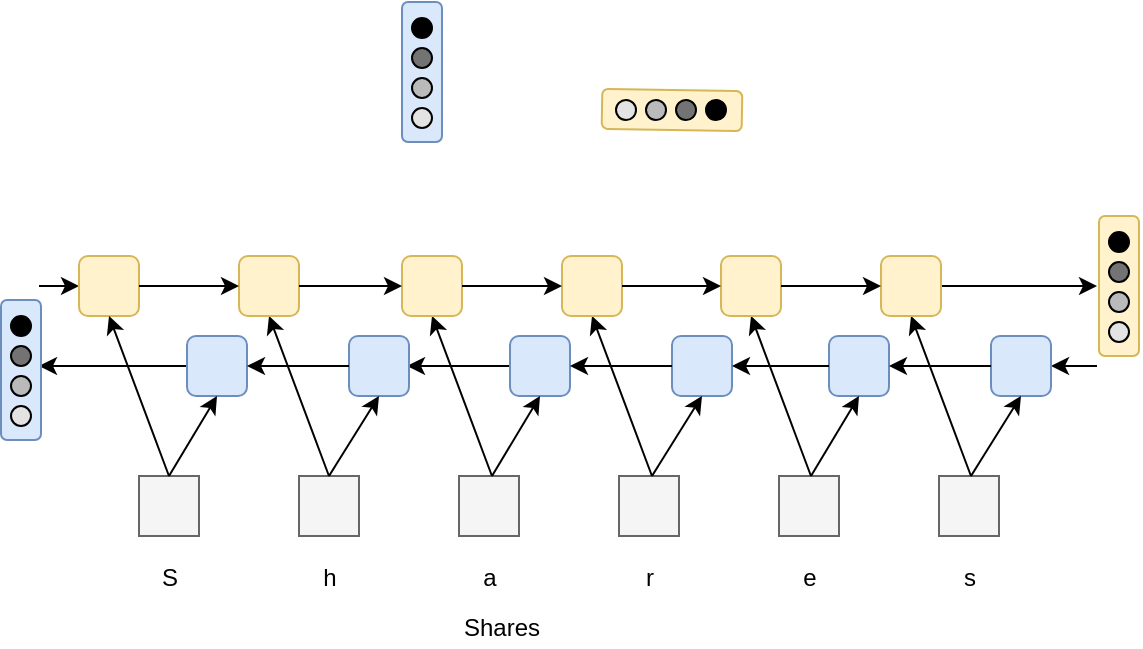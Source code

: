 <mxfile version="10.6.7" type="github"><diagram id="g8HI_m6oErlPgAcW6DRu" name="Page-1"><mxGraphModel dx="1158" dy="614" grid="1" gridSize="10" guides="1" tooltips="1" connect="1" arrows="1" fold="1" page="1" pageScale="1" pageWidth="827" pageHeight="1169" math="0" shadow="0"><root><mxCell id="0"/><mxCell id="1" parent="0"/><mxCell id="rIfPOnlPsE5DQsTtagdx-83" value="Shares" style="text;html=1;strokeColor=none;fillColor=none;align=center;verticalAlign=middle;whiteSpace=wrap;rounded=0;" vertex="1" parent="1"><mxGeometry x="376" y="382.5" width="40" height="20" as="geometry"/></mxCell><mxCell id="rIfPOnlPsE5DQsTtagdx-2" value="" style="whiteSpace=wrap;html=1;aspect=fixed;fillColor=#f5f5f5;strokeColor=#666666;fontColor=#333333;" vertex="1" parent="1"><mxGeometry x="214.5" y="317" width="30" height="30" as="geometry"/></mxCell><mxCell id="rIfPOnlPsE5DQsTtagdx-3" value="" style="whiteSpace=wrap;html=1;aspect=fixed;fillColor=#f5f5f5;strokeColor=#666666;fontColor=#333333;" vertex="1" parent="1"><mxGeometry x="294.5" y="317" width="30" height="30" as="geometry"/></mxCell><mxCell id="rIfPOnlPsE5DQsTtagdx-4" value="" style="whiteSpace=wrap;html=1;aspect=fixed;fillColor=#f5f5f5;strokeColor=#666666;fontColor=#333333;" vertex="1" parent="1"><mxGeometry x="374.5" y="317" width="30" height="30" as="geometry"/></mxCell><mxCell id="rIfPOnlPsE5DQsTtagdx-5" value="" style="whiteSpace=wrap;html=1;aspect=fixed;fillColor=#f5f5f5;strokeColor=#666666;fontColor=#333333;" vertex="1" parent="1"><mxGeometry x="454.5" y="317" width="30" height="30" as="geometry"/></mxCell><mxCell id="rIfPOnlPsE5DQsTtagdx-6" value="" style="whiteSpace=wrap;html=1;aspect=fixed;fillColor=#f5f5f5;strokeColor=#666666;fontColor=#333333;" vertex="1" parent="1"><mxGeometry x="534.5" y="317" width="30" height="30" as="geometry"/></mxCell><mxCell id="rIfPOnlPsE5DQsTtagdx-7" value="" style="whiteSpace=wrap;html=1;aspect=fixed;fillColor=#f5f5f5;strokeColor=#666666;fontColor=#333333;" vertex="1" parent="1"><mxGeometry x="614.5" y="317" width="30" height="30" as="geometry"/></mxCell><mxCell id="rIfPOnlPsE5DQsTtagdx-8" style="edgeStyle=none;rounded=0;orthogonalLoop=1;jettySize=auto;html=1;exitX=0;exitY=0.5;exitDx=0;exitDy=0;startArrow=none;startFill=0;endArrow=classic;endFill=1;" edge="1" parent="1" source="rIfPOnlPsE5DQsTtagdx-9"><mxGeometry relative="1" as="geometry"><mxPoint x="164.5" y="262" as="targetPoint"/></mxGeometry></mxCell><mxCell id="rIfPOnlPsE5DQsTtagdx-9" value="" style="rounded=1;whiteSpace=wrap;html=1;fillColor=#dae8fc;strokeColor=#6c8ebf;" vertex="1" parent="1"><mxGeometry x="238.5" y="247" width="30" height="30" as="geometry"/></mxCell><mxCell id="rIfPOnlPsE5DQsTtagdx-10" style="edgeStyle=none;rounded=0;orthogonalLoop=1;jettySize=auto;html=1;exitX=0;exitY=0.5;exitDx=0;exitDy=0;startArrow=classic;startFill=1;endArrow=none;endFill=0;" edge="1" parent="1" source="rIfPOnlPsE5DQsTtagdx-11"><mxGeometry relative="1" as="geometry"><mxPoint x="164.5" y="222" as="targetPoint"/></mxGeometry></mxCell><mxCell id="rIfPOnlPsE5DQsTtagdx-11" value="" style="rounded=1;whiteSpace=wrap;html=1;fillColor=#fff2cc;strokeColor=#d6b656;" vertex="1" parent="1"><mxGeometry x="184.5" y="207" width="30" height="30" as="geometry"/></mxCell><mxCell id="rIfPOnlPsE5DQsTtagdx-12" style="rounded=0;orthogonalLoop=1;jettySize=auto;html=1;exitX=0.5;exitY=0;exitDx=0;exitDy=0;entryX=0.5;entryY=1;entryDx=0;entryDy=0;" edge="1" parent="1" source="rIfPOnlPsE5DQsTtagdx-2" target="rIfPOnlPsE5DQsTtagdx-11"><mxGeometry relative="1" as="geometry"/></mxCell><mxCell id="rIfPOnlPsE5DQsTtagdx-13" value="" style="endArrow=classic;html=1;exitX=0.5;exitY=0;exitDx=0;exitDy=0;entryX=0.5;entryY=1;entryDx=0;entryDy=0;" edge="1" parent="1" source="rIfPOnlPsE5DQsTtagdx-2" target="rIfPOnlPsE5DQsTtagdx-9"><mxGeometry width="50" height="50" relative="1" as="geometry"><mxPoint x="184.5" y="417" as="sourcePoint"/><mxPoint x="234.5" y="367" as="targetPoint"/></mxGeometry></mxCell><mxCell id="rIfPOnlPsE5DQsTtagdx-14" style="rounded=0;orthogonalLoop=1;jettySize=auto;html=1;exitX=0.5;exitY=0;exitDx=0;exitDy=0;entryX=0.5;entryY=1;entryDx=0;entryDy=0;" edge="1" parent="1" target="rIfPOnlPsE5DQsTtagdx-18"><mxGeometry relative="1" as="geometry"><mxPoint x="309.5" y="317" as="sourcePoint"/></mxGeometry></mxCell><mxCell id="rIfPOnlPsE5DQsTtagdx-15" style="edgeStyle=none;rounded=0;orthogonalLoop=1;jettySize=auto;html=1;exitX=1;exitY=0.5;exitDx=0;exitDy=0;entryX=0;entryY=0.5;entryDx=0;entryDy=0;startArrow=classic;startFill=1;endArrow=none;endFill=0;" edge="1" parent="1" target="rIfPOnlPsE5DQsTtagdx-22"><mxGeometry relative="1" as="geometry"><mxPoint x="348.5" y="262" as="sourcePoint"/></mxGeometry></mxCell><mxCell id="rIfPOnlPsE5DQsTtagdx-16" value="" style="rounded=1;whiteSpace=wrap;html=1;fillColor=#dae8fc;strokeColor=#6c8ebf;" vertex="1" parent="1"><mxGeometry x="319.5" y="247" width="30" height="30" as="geometry"/></mxCell><mxCell id="rIfPOnlPsE5DQsTtagdx-17" style="edgeStyle=none;rounded=0;orthogonalLoop=1;jettySize=auto;html=1;exitX=1;exitY=0.5;exitDx=0;exitDy=0;entryX=0;entryY=0.5;entryDx=0;entryDy=0;startArrow=classic;startFill=1;endArrow=none;endFill=0;" edge="1" parent="1" source="rIfPOnlPsE5DQsTtagdx-9" target="rIfPOnlPsE5DQsTtagdx-16"><mxGeometry relative="1" as="geometry"/></mxCell><mxCell id="rIfPOnlPsE5DQsTtagdx-18" value="" style="rounded=1;whiteSpace=wrap;html=1;fillColor=#fff2cc;strokeColor=#d6b656;" vertex="1" parent="1"><mxGeometry x="264.5" y="207" width="30" height="30" as="geometry"/></mxCell><mxCell id="rIfPOnlPsE5DQsTtagdx-19" style="edgeStyle=none;rounded=0;orthogonalLoop=1;jettySize=auto;html=1;exitX=1;exitY=0.5;exitDx=0;exitDy=0;entryX=0;entryY=0.5;entryDx=0;entryDy=0;startArrow=none;startFill=0;endArrow=classic;endFill=1;" edge="1" parent="1" source="rIfPOnlPsE5DQsTtagdx-11" target="rIfPOnlPsE5DQsTtagdx-18"><mxGeometry relative="1" as="geometry"/></mxCell><mxCell id="rIfPOnlPsE5DQsTtagdx-20" value="" style="endArrow=classic;html=1;exitX=0.5;exitY=0;exitDx=0;exitDy=0;entryX=0.5;entryY=1;entryDx=0;entryDy=0;" edge="1" parent="1" target="rIfPOnlPsE5DQsTtagdx-16"><mxGeometry width="50" height="50" relative="1" as="geometry"><mxPoint x="309.5" y="317" as="sourcePoint"/><mxPoint x="314.5" y="367" as="targetPoint"/></mxGeometry></mxCell><mxCell id="rIfPOnlPsE5DQsTtagdx-21" style="rounded=0;orthogonalLoop=1;jettySize=auto;html=1;exitX=0.5;exitY=0;exitDx=0;exitDy=0;entryX=0.5;entryY=1;entryDx=0;entryDy=0;" edge="1" parent="1" target="rIfPOnlPsE5DQsTtagdx-23"><mxGeometry relative="1" as="geometry"><mxPoint x="391" y="317" as="sourcePoint"/></mxGeometry></mxCell><mxCell id="rIfPOnlPsE5DQsTtagdx-22" value="" style="rounded=1;whiteSpace=wrap;html=1;fillColor=#dae8fc;strokeColor=#6c8ebf;" vertex="1" parent="1"><mxGeometry x="400" y="247" width="30" height="30" as="geometry"/></mxCell><mxCell id="rIfPOnlPsE5DQsTtagdx-23" value="" style="rounded=1;whiteSpace=wrap;html=1;fillColor=#fff2cc;strokeColor=#d6b656;" vertex="1" parent="1"><mxGeometry x="346" y="207" width="30" height="30" as="geometry"/></mxCell><mxCell id="rIfPOnlPsE5DQsTtagdx-24" style="edgeStyle=none;rounded=0;orthogonalLoop=1;jettySize=auto;html=1;exitX=1;exitY=0.5;exitDx=0;exitDy=0;entryX=0;entryY=0.5;entryDx=0;entryDy=0;startArrow=none;startFill=0;endArrow=classic;endFill=1;" edge="1" parent="1" source="rIfPOnlPsE5DQsTtagdx-18" target="rIfPOnlPsE5DQsTtagdx-23"><mxGeometry relative="1" as="geometry"/></mxCell><mxCell id="rIfPOnlPsE5DQsTtagdx-25" value="" style="endArrow=classic;html=1;exitX=0.5;exitY=0;exitDx=0;exitDy=0;entryX=0.5;entryY=1;entryDx=0;entryDy=0;" edge="1" parent="1" target="rIfPOnlPsE5DQsTtagdx-22"><mxGeometry width="50" height="50" relative="1" as="geometry"><mxPoint x="391" y="317" as="sourcePoint"/><mxPoint x="396" y="367" as="targetPoint"/></mxGeometry></mxCell><mxCell id="rIfPOnlPsE5DQsTtagdx-26" style="rounded=0;orthogonalLoop=1;jettySize=auto;html=1;exitX=0.5;exitY=0;exitDx=0;exitDy=0;entryX=0.5;entryY=1;entryDx=0;entryDy=0;" edge="1" parent="1" target="rIfPOnlPsE5DQsTtagdx-29"><mxGeometry relative="1" as="geometry"><mxPoint x="471" y="317" as="sourcePoint"/></mxGeometry></mxCell><mxCell id="rIfPOnlPsE5DQsTtagdx-27" value="" style="rounded=1;whiteSpace=wrap;html=1;fillColor=#dae8fc;strokeColor=#6c8ebf;" vertex="1" parent="1"><mxGeometry x="481" y="247" width="30" height="30" as="geometry"/></mxCell><mxCell id="rIfPOnlPsE5DQsTtagdx-28" style="edgeStyle=none;rounded=0;orthogonalLoop=1;jettySize=auto;html=1;exitX=1;exitY=0.5;exitDx=0;exitDy=0;entryX=0;entryY=0.5;entryDx=0;entryDy=0;startArrow=classic;startFill=1;endArrow=none;endFill=0;" edge="1" parent="1" source="rIfPOnlPsE5DQsTtagdx-22" target="rIfPOnlPsE5DQsTtagdx-27"><mxGeometry relative="1" as="geometry"/></mxCell><mxCell id="rIfPOnlPsE5DQsTtagdx-29" value="" style="rounded=1;whiteSpace=wrap;html=1;fillColor=#fff2cc;strokeColor=#d6b656;" vertex="1" parent="1"><mxGeometry x="426" y="207" width="30" height="30" as="geometry"/></mxCell><mxCell id="rIfPOnlPsE5DQsTtagdx-30" style="edgeStyle=none;rounded=0;orthogonalLoop=1;jettySize=auto;html=1;exitX=1;exitY=0.5;exitDx=0;exitDy=0;entryX=0;entryY=0.5;entryDx=0;entryDy=0;startArrow=none;startFill=0;endArrow=classic;endFill=1;" edge="1" parent="1" source="rIfPOnlPsE5DQsTtagdx-23" target="rIfPOnlPsE5DQsTtagdx-29"><mxGeometry relative="1" as="geometry"/></mxCell><mxCell id="rIfPOnlPsE5DQsTtagdx-31" value="" style="endArrow=classic;html=1;exitX=0.5;exitY=0;exitDx=0;exitDy=0;entryX=0.5;entryY=1;entryDx=0;entryDy=0;" edge="1" parent="1" target="rIfPOnlPsE5DQsTtagdx-27"><mxGeometry width="50" height="50" relative="1" as="geometry"><mxPoint x="471" y="317" as="sourcePoint"/><mxPoint x="476" y="367" as="targetPoint"/></mxGeometry></mxCell><mxCell id="rIfPOnlPsE5DQsTtagdx-32" style="rounded=0;orthogonalLoop=1;jettySize=auto;html=1;exitX=0.5;exitY=0;exitDx=0;exitDy=0;entryX=0.5;entryY=1;entryDx=0;entryDy=0;" edge="1" parent="1" target="rIfPOnlPsE5DQsTtagdx-35"><mxGeometry relative="1" as="geometry"><mxPoint x="550.5" y="317" as="sourcePoint"/></mxGeometry></mxCell><mxCell id="rIfPOnlPsE5DQsTtagdx-33" value="" style="rounded=1;whiteSpace=wrap;html=1;fillColor=#dae8fc;strokeColor=#6c8ebf;" vertex="1" parent="1"><mxGeometry x="559.5" y="247" width="30" height="30" as="geometry"/></mxCell><mxCell id="rIfPOnlPsE5DQsTtagdx-34" style="edgeStyle=none;rounded=0;orthogonalLoop=1;jettySize=auto;html=1;exitX=1;exitY=0.5;exitDx=0;exitDy=0;entryX=0;entryY=0.5;entryDx=0;entryDy=0;startArrow=classic;startFill=1;endArrow=none;endFill=0;" edge="1" parent="1" source="rIfPOnlPsE5DQsTtagdx-27" target="rIfPOnlPsE5DQsTtagdx-33"><mxGeometry relative="1" as="geometry"/></mxCell><mxCell id="rIfPOnlPsE5DQsTtagdx-35" value="" style="rounded=1;whiteSpace=wrap;html=1;fillColor=#fff2cc;strokeColor=#d6b656;" vertex="1" parent="1"><mxGeometry x="505.5" y="207" width="30" height="30" as="geometry"/></mxCell><mxCell id="rIfPOnlPsE5DQsTtagdx-36" style="edgeStyle=none;rounded=0;orthogonalLoop=1;jettySize=auto;html=1;exitX=1;exitY=0.5;exitDx=0;exitDy=0;entryX=0;entryY=0.5;entryDx=0;entryDy=0;startArrow=none;startFill=0;endArrow=classic;endFill=1;" edge="1" parent="1" source="rIfPOnlPsE5DQsTtagdx-29" target="rIfPOnlPsE5DQsTtagdx-35"><mxGeometry relative="1" as="geometry"/></mxCell><mxCell id="rIfPOnlPsE5DQsTtagdx-37" value="" style="endArrow=classic;html=1;exitX=0.5;exitY=0;exitDx=0;exitDy=0;entryX=0.5;entryY=1;entryDx=0;entryDy=0;" edge="1" parent="1" target="rIfPOnlPsE5DQsTtagdx-33"><mxGeometry width="50" height="50" relative="1" as="geometry"><mxPoint x="550.5" y="317" as="sourcePoint"/><mxPoint x="555.5" y="367" as="targetPoint"/></mxGeometry></mxCell><mxCell id="rIfPOnlPsE5DQsTtagdx-38" style="rounded=0;orthogonalLoop=1;jettySize=auto;html=1;exitX=0.5;exitY=0;exitDx=0;exitDy=0;entryX=0.5;entryY=1;entryDx=0;entryDy=0;" edge="1" parent="1" target="rIfPOnlPsE5DQsTtagdx-43"><mxGeometry relative="1" as="geometry"><mxPoint x="630.5" y="317" as="sourcePoint"/></mxGeometry></mxCell><mxCell id="rIfPOnlPsE5DQsTtagdx-39" style="edgeStyle=none;rounded=0;orthogonalLoop=1;jettySize=auto;html=1;exitX=1;exitY=0.5;exitDx=0;exitDy=0;startArrow=classic;startFill=1;endArrow=none;endFill=0;" edge="1" parent="1" source="rIfPOnlPsE5DQsTtagdx-40"><mxGeometry relative="1" as="geometry"><mxPoint x="693.5" y="262" as="targetPoint"/></mxGeometry></mxCell><mxCell id="rIfPOnlPsE5DQsTtagdx-40" value="" style="rounded=1;whiteSpace=wrap;html=1;fillColor=#dae8fc;strokeColor=#6c8ebf;" vertex="1" parent="1"><mxGeometry x="640.5" y="247" width="30" height="30" as="geometry"/></mxCell><mxCell id="rIfPOnlPsE5DQsTtagdx-41" style="edgeStyle=none;rounded=0;orthogonalLoop=1;jettySize=auto;html=1;exitX=1;exitY=0.5;exitDx=0;exitDy=0;entryX=0;entryY=0.5;entryDx=0;entryDy=0;startArrow=classic;startFill=1;endArrow=none;endFill=0;" edge="1" parent="1" source="rIfPOnlPsE5DQsTtagdx-33" target="rIfPOnlPsE5DQsTtagdx-40"><mxGeometry relative="1" as="geometry"/></mxCell><mxCell id="rIfPOnlPsE5DQsTtagdx-42" style="edgeStyle=none;rounded=0;orthogonalLoop=1;jettySize=auto;html=1;exitX=1;exitY=0.5;exitDx=0;exitDy=0;startArrow=none;startFill=0;endArrow=classic;endFill=1;" edge="1" parent="1" source="rIfPOnlPsE5DQsTtagdx-43"><mxGeometry relative="1" as="geometry"><mxPoint x="693.5" y="222" as="targetPoint"/></mxGeometry></mxCell><mxCell id="rIfPOnlPsE5DQsTtagdx-43" value="" style="rounded=1;whiteSpace=wrap;html=1;fillColor=#fff2cc;strokeColor=#d6b656;" vertex="1" parent="1"><mxGeometry x="585.5" y="207" width="30" height="30" as="geometry"/></mxCell><mxCell id="rIfPOnlPsE5DQsTtagdx-44" style="edgeStyle=none;rounded=0;orthogonalLoop=1;jettySize=auto;html=1;exitX=1;exitY=0.5;exitDx=0;exitDy=0;entryX=0;entryY=0.5;entryDx=0;entryDy=0;startArrow=none;startFill=0;endArrow=classic;endFill=1;" edge="1" parent="1" source="rIfPOnlPsE5DQsTtagdx-35" target="rIfPOnlPsE5DQsTtagdx-43"><mxGeometry relative="1" as="geometry"/></mxCell><mxCell id="rIfPOnlPsE5DQsTtagdx-45" value="" style="endArrow=classic;html=1;exitX=0.5;exitY=0;exitDx=0;exitDy=0;entryX=0.5;entryY=1;entryDx=0;entryDy=0;" edge="1" parent="1" target="rIfPOnlPsE5DQsTtagdx-40"><mxGeometry width="50" height="50" relative="1" as="geometry"><mxPoint x="630.5" y="317" as="sourcePoint"/><mxPoint x="635.5" y="367" as="targetPoint"/></mxGeometry></mxCell><mxCell id="rIfPOnlPsE5DQsTtagdx-46" value="S" style="text;html=1;strokeColor=none;fillColor=none;align=center;verticalAlign=middle;whiteSpace=wrap;rounded=0;" vertex="1" parent="1"><mxGeometry x="209.5" y="358" width="40" height="20" as="geometry"/></mxCell><mxCell id="rIfPOnlPsE5DQsTtagdx-47" value="h" style="text;html=1;strokeColor=none;fillColor=none;align=center;verticalAlign=middle;whiteSpace=wrap;rounded=0;" vertex="1" parent="1"><mxGeometry x="289.5" y="358" width="40" height="20" as="geometry"/></mxCell><mxCell id="rIfPOnlPsE5DQsTtagdx-48" value="a" style="text;html=1;strokeColor=none;fillColor=none;align=center;verticalAlign=middle;whiteSpace=wrap;rounded=0;" vertex="1" parent="1"><mxGeometry x="369.5" y="358" width="40" height="20" as="geometry"/></mxCell><mxCell id="rIfPOnlPsE5DQsTtagdx-49" value="r" style="text;html=1;strokeColor=none;fillColor=none;align=center;verticalAlign=middle;whiteSpace=wrap;rounded=0;" vertex="1" parent="1"><mxGeometry x="449.5" y="358" width="40" height="20" as="geometry"/></mxCell><mxCell id="rIfPOnlPsE5DQsTtagdx-50" value="e" style="text;html=1;strokeColor=none;fillColor=none;align=center;verticalAlign=middle;whiteSpace=wrap;rounded=0;" vertex="1" parent="1"><mxGeometry x="529.5" y="358" width="40" height="20" as="geometry"/></mxCell><mxCell id="rIfPOnlPsE5DQsTtagdx-51" value="s" style="text;html=1;strokeColor=none;fillColor=none;align=center;verticalAlign=middle;whiteSpace=wrap;rounded=0;" vertex="1" parent="1"><mxGeometry x="609.5" y="358" width="40" height="20" as="geometry"/></mxCell><mxCell id="rIfPOnlPsE5DQsTtagdx-110" value="" style="group" vertex="1" connectable="0" parent="1"><mxGeometry x="695.5" y="187" width="20" height="70" as="geometry"/></mxCell><mxCell id="rIfPOnlPsE5DQsTtagdx-108" value="" style="group" vertex="1" connectable="0" parent="rIfPOnlPsE5DQsTtagdx-110"><mxGeometry width="20" height="70" as="geometry"/></mxCell><mxCell id="rIfPOnlPsE5DQsTtagdx-106" value="" style="group" vertex="1" connectable="0" parent="rIfPOnlPsE5DQsTtagdx-108"><mxGeometry width="20" height="70" as="geometry"/></mxCell><mxCell id="rIfPOnlPsE5DQsTtagdx-101" value="" style="group" vertex="1" connectable="0" parent="rIfPOnlPsE5DQsTtagdx-106"><mxGeometry width="20" height="70" as="geometry"/></mxCell><mxCell id="rIfPOnlPsE5DQsTtagdx-96" value="" style="rounded=1;whiteSpace=wrap;html=1;strokeColor=#d6b656;fillColor=#fff2cc;" vertex="1" parent="rIfPOnlPsE5DQsTtagdx-101"><mxGeometry x="-1" width="20" height="70" as="geometry"/></mxCell><mxCell id="rIfPOnlPsE5DQsTtagdx-97" value="" style="ellipse;whiteSpace=wrap;html=1;aspect=fixed;strokeColor=#000000;fillColor=#000000;" vertex="1" parent="rIfPOnlPsE5DQsTtagdx-101"><mxGeometry x="4" y="8" width="10" height="10" as="geometry"/></mxCell><mxCell id="rIfPOnlPsE5DQsTtagdx-98" value="" style="ellipse;whiteSpace=wrap;html=1;aspect=fixed;fillColor=#737373;" vertex="1" parent="rIfPOnlPsE5DQsTtagdx-101"><mxGeometry x="4" y="23" width="10" height="10" as="geometry"/></mxCell><mxCell id="rIfPOnlPsE5DQsTtagdx-99" value="" style="ellipse;whiteSpace=wrap;html=1;aspect=fixed;fillColor=#BABABA;" vertex="1" parent="rIfPOnlPsE5DQsTtagdx-101"><mxGeometry x="4" y="38" width="10" height="10" as="geometry"/></mxCell><mxCell id="rIfPOnlPsE5DQsTtagdx-100" value="" style="ellipse;whiteSpace=wrap;html=1;aspect=fixed;fillColor=#E3E3E3;" vertex="1" parent="rIfPOnlPsE5DQsTtagdx-101"><mxGeometry x="4" y="53" width="10" height="10" as="geometry"/></mxCell><mxCell id="rIfPOnlPsE5DQsTtagdx-111" value="" style="group;rotation=91;" vertex="1" connectable="0" parent="1"><mxGeometry x="471" y="100" width="20" height="70" as="geometry"/></mxCell><mxCell id="rIfPOnlPsE5DQsTtagdx-112" value="" style="group;rotation=91;" vertex="1" connectable="0" parent="rIfPOnlPsE5DQsTtagdx-111"><mxGeometry width="20" height="70" as="geometry"/></mxCell><mxCell id="rIfPOnlPsE5DQsTtagdx-113" value="" style="group;rotation=91;" vertex="1" connectable="0" parent="rIfPOnlPsE5DQsTtagdx-112"><mxGeometry width="20" height="70" as="geometry"/></mxCell><mxCell id="rIfPOnlPsE5DQsTtagdx-114" value="" style="group;rotation=91;" vertex="1" connectable="0" parent="rIfPOnlPsE5DQsTtagdx-113"><mxGeometry width="20" height="70" as="geometry"/></mxCell><mxCell id="rIfPOnlPsE5DQsTtagdx-115" value="" style="rounded=1;whiteSpace=wrap;html=1;strokeColor=#d6b656;fillColor=#fff2cc;rotation=91;" vertex="1" parent="rIfPOnlPsE5DQsTtagdx-114"><mxGeometry y="-1" width="20" height="70" as="geometry"/></mxCell><mxCell id="rIfPOnlPsE5DQsTtagdx-116" value="" style="ellipse;whiteSpace=wrap;html=1;aspect=fixed;strokeColor=#000000;fillColor=#000000;rotation=91;" vertex="1" parent="rIfPOnlPsE5DQsTtagdx-114"><mxGeometry x="27" y="29" width="10" height="10" as="geometry"/></mxCell><mxCell id="rIfPOnlPsE5DQsTtagdx-117" value="" style="ellipse;whiteSpace=wrap;html=1;aspect=fixed;fillColor=#737373;rotation=91;" vertex="1" parent="rIfPOnlPsE5DQsTtagdx-114"><mxGeometry x="12" y="29" width="10" height="10" as="geometry"/></mxCell><mxCell id="rIfPOnlPsE5DQsTtagdx-118" value="" style="ellipse;whiteSpace=wrap;html=1;aspect=fixed;fillColor=#BABABA;rotation=91;" vertex="1" parent="rIfPOnlPsE5DQsTtagdx-114"><mxGeometry x="-3" y="29" width="10" height="10" as="geometry"/></mxCell><mxCell id="rIfPOnlPsE5DQsTtagdx-119" value="" style="ellipse;whiteSpace=wrap;html=1;aspect=fixed;fillColor=#E3E3E3;rotation=91;" vertex="1" parent="rIfPOnlPsE5DQsTtagdx-114"><mxGeometry x="-18" y="29" width="10" height="10" as="geometry"/></mxCell><mxCell id="rIfPOnlPsE5DQsTtagdx-120" value="" style="group" vertex="1" connectable="0" parent="1"><mxGeometry x="145.5" y="229" width="20" height="70" as="geometry"/></mxCell><mxCell id="rIfPOnlPsE5DQsTtagdx-85" value="" style="rounded=1;whiteSpace=wrap;html=1;strokeColor=#6c8ebf;fillColor=#dae8fc;" vertex="1" parent="rIfPOnlPsE5DQsTtagdx-120"><mxGeometry width="20" height="70" as="geometry"/></mxCell><mxCell id="rIfPOnlPsE5DQsTtagdx-86" value="" style="ellipse;whiteSpace=wrap;html=1;aspect=fixed;strokeColor=#000000;fillColor=#000000;" vertex="1" parent="rIfPOnlPsE5DQsTtagdx-120"><mxGeometry x="5" y="8" width="10" height="10" as="geometry"/></mxCell><mxCell id="rIfPOnlPsE5DQsTtagdx-87" value="" style="ellipse;whiteSpace=wrap;html=1;aspect=fixed;fillColor=#737373;" vertex="1" parent="rIfPOnlPsE5DQsTtagdx-120"><mxGeometry x="5" y="23" width="10" height="10" as="geometry"/></mxCell><mxCell id="rIfPOnlPsE5DQsTtagdx-88" value="" style="ellipse;whiteSpace=wrap;html=1;aspect=fixed;fillColor=#BABABA;" vertex="1" parent="rIfPOnlPsE5DQsTtagdx-120"><mxGeometry x="5" y="38" width="10" height="10" as="geometry"/></mxCell><mxCell id="rIfPOnlPsE5DQsTtagdx-89" value="" style="ellipse;whiteSpace=wrap;html=1;aspect=fixed;fillColor=#E3E3E3;" vertex="1" parent="rIfPOnlPsE5DQsTtagdx-120"><mxGeometry x="5" y="53" width="10" height="10" as="geometry"/></mxCell><mxCell id="rIfPOnlPsE5DQsTtagdx-132" value="" style="group" vertex="1" connectable="0" parent="1"><mxGeometry x="346" y="80" width="20" height="70" as="geometry"/></mxCell><mxCell id="rIfPOnlPsE5DQsTtagdx-131" value="" style="group" vertex="1" connectable="0" parent="rIfPOnlPsE5DQsTtagdx-132"><mxGeometry width="20" height="70" as="geometry"/></mxCell><mxCell id="rIfPOnlPsE5DQsTtagdx-121" value="" style="group" vertex="1" connectable="0" parent="rIfPOnlPsE5DQsTtagdx-131"><mxGeometry width="20" height="70" as="geometry"/></mxCell><mxCell id="rIfPOnlPsE5DQsTtagdx-122" value="" style="rounded=1;whiteSpace=wrap;html=1;strokeColor=#6c8ebf;fillColor=#dae8fc;" vertex="1" parent="rIfPOnlPsE5DQsTtagdx-121"><mxGeometry width="20" height="70" as="geometry"/></mxCell><mxCell id="rIfPOnlPsE5DQsTtagdx-123" value="" style="ellipse;whiteSpace=wrap;html=1;aspect=fixed;strokeColor=#000000;fillColor=#000000;" vertex="1" parent="rIfPOnlPsE5DQsTtagdx-121"><mxGeometry x="5" y="8" width="10" height="10" as="geometry"/></mxCell><mxCell id="rIfPOnlPsE5DQsTtagdx-124" value="" style="ellipse;whiteSpace=wrap;html=1;aspect=fixed;fillColor=#737373;" vertex="1" parent="rIfPOnlPsE5DQsTtagdx-121"><mxGeometry x="5" y="23" width="10" height="10" as="geometry"/></mxCell><mxCell id="rIfPOnlPsE5DQsTtagdx-125" value="" style="ellipse;whiteSpace=wrap;html=1;aspect=fixed;fillColor=#BABABA;" vertex="1" parent="rIfPOnlPsE5DQsTtagdx-121"><mxGeometry x="5" y="38" width="10" height="10" as="geometry"/></mxCell><mxCell id="rIfPOnlPsE5DQsTtagdx-126" value="" style="ellipse;whiteSpace=wrap;html=1;aspect=fixed;fillColor=#E3E3E3;" vertex="1" parent="rIfPOnlPsE5DQsTtagdx-121"><mxGeometry x="5" y="53" width="10" height="10" as="geometry"/></mxCell></root></mxGraphModel></diagram></mxfile>
